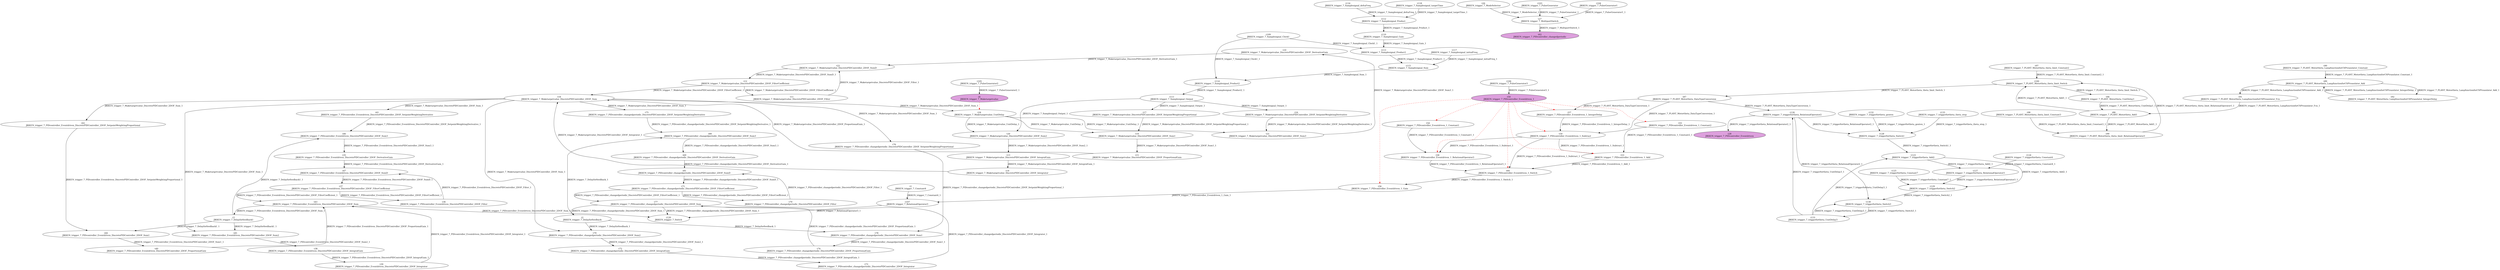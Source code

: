 digraph testout {
	subgraph JIKKEN_trigger_7_Maketargetvalue {
		graph [label=JIKKEN_trigger_7_Maketargetvalue];
		subgraph JIKKEN_trigger_7_Maketargetvalue_DiscretePIDController_2DOF {
			graph [label=JIKKEN_trigger_7_Maketargetvalue_DiscretePIDController_2DOF];
			t10			 [label="t10\nJIKKEN_trigger_7_Maketargetvalue_DiscretePIDController_2DOF_DerivativeGain"];
			t11			 [label="t11\nJIKKEN_trigger_7_Maketargetvalue_DiscretePIDController_2DOF_Filter"];
			t12			 [label="t12\nJIKKEN_trigger_7_Maketargetvalue_DiscretePIDController_2DOF_FilterCoefficient"];
			t13			 [label="t13\nJIKKEN_trigger_7_Maketargetvalue_DiscretePIDController_2DOF_IntegralGain"];
			t14			 [label="t14\nJIKKEN_trigger_7_Maketargetvalue_DiscretePIDController_2DOF_Integrator"];
			t15			 [label="t15\nJIKKEN_trigger_7_Maketargetvalue_DiscretePIDController_2DOF_ProportionalGain"];
			t16			 [label="t16\nJIKKEN_trigger_7_Maketargetvalue_DiscretePIDController_2DOF_SetpointWeightingDerivative"];
			t17			 [label="t17\nJIKKEN_trigger_7_Maketargetvalue_DiscretePIDController_2DOF_SetpointWeightingProportional"];
			t18			 [label="t18\nJIKKEN_trigger_7_Maketargetvalue_DiscretePIDController_2DOF_Sum"];
			t19			 [label="t19\nJIKKEN_trigger_7_Maketargetvalue_DiscretePIDController_2DOF_Sum1"];
			t20			 [label="t20\nJIKKEN_trigger_7_Maketargetvalue_DiscretePIDController_2DOF_Sum2"];
			t21			 [label="t21\nJIKKEN_trigger_7_Maketargetvalue_DiscretePIDController_2DOF_Sum3"];
			t22			 [label="t22\nJIKKEN_trigger_7_Maketargetvalue_DiscretePIDController_2DOF_SumD"];
		}
		t24		 [label="t24\nJIKKEN_trigger_7_Maketargetvalue_UnitDelay"];
		t4		 [fillcolor=plum,
			label="t4\nJIKKEN_trigger_7_Maketargetvalue",
			style=filled];
	}
	subgraph JIKKEN_trigger_7_Samplesignal {
		graph [label=JIKKEN_trigger_7_Samplesignal];
		t109		 [label="t109\nJIKKEN_trigger_7_Samplesignal_Clock1"];
		t110		 [label="t110\nJIKKEN_trigger_7_Samplesignal_Gain"];
		t111		 [label="t111\nJIKKEN_trigger_7_Samplesignal_Output"];
		t112		 [label="t112\nJIKKEN_trigger_7_Samplesignal_Product"];
		t113		 [label="t113\nJIKKEN_trigger_7_Samplesignal_Product1"];
		t114		 [label="t114\nJIKKEN_trigger_7_Samplesignal_Product2"];
		t115		 [label="t115\nJIKKEN_trigger_7_Samplesignal_Sum"];
		t116		 [label="t116\nJIKKEN_trigger_7_Samplesignal_deltaFreq"];
		t117		 [label="t117\nJIKKEN_trigger_7_Samplesignal_initialFreq"];
		t118		 [label="t118\nJIKKEN_trigger_7_Samplesignal_targetTime"];
	}
	subgraph JIKKEN_trigger_7_triggerfortheta {
		graph [label=JIKKEN_trigger_7_triggerfortheta];
		t123		 [label="t123\nJIKKEN_trigger_7_triggerfortheta_Add2"];
		t124		 [label="t124\nJIKKEN_trigger_7_triggerfortheta_Constant4"];
		t125		 [label="t125\nJIKKEN_trigger_7_triggerfortheta_Constant7"];
		t126		 [label="t126\nJIKKEN_trigger_7_triggerfortheta_RelationalOperator2"];
		t127		 [label="t127\nJIKKEN_trigger_7_triggerfortheta_RelationalOperator3"];
		t128		 [label="t128\nJIKKEN_trigger_7_triggerfortheta_Switch1"];
		t129		 [label="t129\nJIKKEN_trigger_7_triggerfortheta_Switch2"];
		t130		 [label="t130\nJIKKEN_trigger_7_triggerfortheta_Switch3"];
		t131		 [label="t131\nJIKKEN_trigger_7_triggerfortheta_UnitDelay3"];
		t132		 [label="t132\nJIKKEN_trigger_7_triggerfortheta_genten"];
		t133		 [label="t133\nJIKKEN_trigger_7_triggerfortheta_theta_step"];
	}
	subgraph JIKKEN_trigger_7_PIDcontroller_Eventdriven {
		graph [label=JIKKEN_trigger_7_PIDcontroller_Eventdriven];
		subgraph JIKKEN_trigger_7_PIDcontroller_Eventdriven_DiscretePIDController_2DOF {
			graph [label=JIKKEN_trigger_7_PIDcontroller_Eventdriven_DiscretePIDController_2DOF];
			t35			 [label="t35\nJIKKEN_trigger_7_PIDcontroller_Eventdriven_DiscretePIDController_2DOF_DerivativeGain"];
			t36			 [label="t36\nJIKKEN_trigger_7_PIDcontroller_Eventdriven_DiscretePIDController_2DOF_Filter"];
			t37			 [label="t37\nJIKKEN_trigger_7_PIDcontroller_Eventdriven_DiscretePIDController_2DOF_FilterCoefficient"];
			t38			 [label="t38\nJIKKEN_trigger_7_PIDcontroller_Eventdriven_DiscretePIDController_2DOF_IntegralGain"];
			t39			 [label="t39\nJIKKEN_trigger_7_PIDcontroller_Eventdriven_DiscretePIDController_2DOF_Integrator"];
			t40			 [label="t40\nJIKKEN_trigger_7_PIDcontroller_Eventdriven_DiscretePIDController_2DOF_ProportionalGain"];
			t41			 [label="t41\nJIKKEN_trigger_7_PIDcontroller_Eventdriven_DiscretePIDController_2DOF_SetpointWeightingDerivative"];
			t42			 [label="t42\nJIKKEN_trigger_7_PIDcontroller_Eventdriven_DiscretePIDController_2DOF_SetpointWeightingProportional"];
			t43			 [label="t43\nJIKKEN_trigger_7_PIDcontroller_Eventdriven_DiscretePIDController_2DOF_Sum"];
			t44			 [label="t44\nJIKKEN_trigger_7_PIDcontroller_Eventdriven_DiscretePIDController_2DOF_Sum1"];
			t45			 [label="t45\nJIKKEN_trigger_7_PIDcontroller_Eventdriven_DiscretePIDController_2DOF_Sum2"];
			t46			 [label="t46\nJIKKEN_trigger_7_PIDcontroller_Eventdriven_DiscretePIDController_2DOF_Sum3"];
			t47			 [label="t47\nJIKKEN_trigger_7_PIDcontroller_Eventdriven_DiscretePIDController_2DOF_SumD"];
		}
		t28		 [fillcolor=plum,
			label="t28\nJIKKEN_trigger_7_PIDcontroller_Eventdriven",
			style=filled];
	}
	subgraph JIKKEN_trigger_7_PIDcontroller_Eventdriven_1 {
		graph [label=JIKKEN_trigger_7_PIDcontroller_Eventdriven_1];
		t53		 [label="t53\nJIKKEN_trigger_7_PIDcontroller_Eventdriven_1_Add"];
		t54		 [label="t54\nJIKKEN_trigger_7_PIDcontroller_Eventdriven_1_Constant1"];
		t55		 [label="t55\nJIKKEN_trigger_7_PIDcontroller_Eventdriven_1_Constant2"];
		t56		 [label="t56\nJIKKEN_trigger_7_PIDcontroller_Eventdriven_1_Gain"];
		t57		 [label="t57\nJIKKEN_trigger_7_PIDcontroller_Eventdriven_1_IntegerDelay"];
		t58		 [label="t58\nJIKKEN_trigger_7_PIDcontroller_Eventdriven_1_RelationalOperator3"];
		t59		 [label="t59\nJIKKEN_trigger_7_PIDcontroller_Eventdriven_1_Subtract"];
		t60		 [label="t60\nJIKKEN_trigger_7_PIDcontroller_Eventdriven_1_Switch"];
		t50		 [fillcolor=plum,
			label="t50\nJIKKEN_trigger_7_PIDcontroller_Eventdriven_1",
			style=filled];
	}
	subgraph JIKKEN_trigger_7_PIDcontroller_changedperiodic {
		graph [label=JIKKEN_trigger_7_PIDcontroller_changedperiodic];
		subgraph JIKKEN_trigger_7_PIDcontroller_changedperiodic_DiscretePIDController_2DOF {
			graph [label=JIKKEN_trigger_7_PIDcontroller_changedperiodic_DiscretePIDController_2DOF];
			t69			 [label="t69\nJIKKEN_trigger_7_PIDcontroller_changedperiodic_DiscretePIDController_2DOF_DerivativeGain"];
			t70			 [label="t70\nJIKKEN_trigger_7_PIDcontroller_changedperiodic_DiscretePIDController_2DOF_Filter"];
			t71			 [label="t71\nJIKKEN_trigger_7_PIDcontroller_changedperiodic_DiscretePIDController_2DOF_FilterCoefficient"];
			t72			 [label="t72\nJIKKEN_trigger_7_PIDcontroller_changedperiodic_DiscretePIDController_2DOF_IntegralGain"];
			t73			 [label="t73\nJIKKEN_trigger_7_PIDcontroller_changedperiodic_DiscretePIDController_2DOF_Integrator"];
			t74			 [label="t74\nJIKKEN_trigger_7_PIDcontroller_changedperiodic_DiscretePIDController_2DOF_ProportionalGain"];
			t75			 [label="t75\nJIKKEN_trigger_7_PIDcontroller_changedperiodic_DiscretePIDController_2DOF_SetpointWeightingDerivative"];
			t76			 [label="t76\nJIKKEN_trigger_7_PIDcontroller_changedperiodic_DiscretePIDController_2DOF_SetpointWeightingProportional"];
			t77			 [label="t77\nJIKKEN_trigger_7_PIDcontroller_changedperiodic_DiscretePIDController_2DOF_Sum"];
			t78			 [label="t78\nJIKKEN_trigger_7_PIDcontroller_changedperiodic_DiscretePIDController_2DOF_Sum1"];
			t79			 [label="t79\nJIKKEN_trigger_7_PIDcontroller_changedperiodic_DiscretePIDController_2DOF_Sum2"];
			t80			 [label="t80\nJIKKEN_trigger_7_PIDcontroller_changedperiodic_DiscretePIDController_2DOF_Sum3"];
			t81			 [label="t81\nJIKKEN_trigger_7_PIDcontroller_changedperiodic_DiscretePIDController_2DOF_SumD"];
		}
		t62		 [fillcolor=plum,
			label="t62\nJIKKEN_trigger_7_PIDcontroller_changedperiodic",
			style=filled];
	}
	subgraph JIKKEN_trigger_7_PLANT_Motortheta {
		graph [label=JIKKEN_trigger_7_PLANT_Motortheta];
		subgraph JIKKEN_trigger_7_PLANT_Motortheta_LampfunctionforCSPtranslator {
			graph [label=JIKKEN_trigger_7_PLANT_Motortheta_LampfunctionforCSPtranslator];
			t89			 [label="t89\nJIKKEN_trigger_7_PLANT_Motortheta_LampfunctionforCSPtranslator_Add"];
			t90			 [label="t90\nJIKKEN_trigger_7_PLANT_Motortheta_LampfunctionforCSPtranslator_Constant"];
			t91			 [label="t91\nJIKKEN_trigger_7_PLANT_Motortheta_LampfunctionforCSPtranslator_Fcn"];
			t92			 [label="t92\nJIKKEN_trigger_7_PLANT_Motortheta_LampfunctionforCSPtranslator_IntegerDelay"];
		}
		subgraph JIKKEN_trigger_7_PLANT_Motortheta_theta_limit {
			graph [label=JIKKEN_trigger_7_PLANT_Motortheta_theta_limit];
			t97			 [label="t97\nJIKKEN_trigger_7_PLANT_Motortheta_theta_limit_Constant2"];
			t98			 [label="t98\nJIKKEN_trigger_7_PLANT_Motortheta_theta_limit_Constant3"];
			t99			 [label="t99\nJIKKEN_trigger_7_PLANT_Motortheta_theta_limit_RelationalOperator1"];
			t100			 [label="t100\nJIKKEN_trigger_7_PLANT_Motortheta_theta_limit_Switch"];
		}
		t86		 [label="t86\nJIKKEN_trigger_7_PLANT_Motortheta_Add1"];
		t87		 [label="t87\nJIKKEN_trigger_7_PLANT_Motortheta_DataTypeConversion"];
		t94		 [label="t94\nJIKKEN_trigger_7_PLANT_Motortheta_UnitDelay1"];
	}
	t1	 [label="t1\nJIKKEN_trigger_7_Constant4"];
	t107	 [label="t107\nJIKKEN_trigger_7_RelationalOperator3"];
	t1 -> t107	 [label=JIKKEN_trigger_7_Constant4_1];
	t2	 [label="t2\nJIKKEN_trigger_7_Delayforfeedback"];
	t2 -> t78	 [label=JIKKEN_trigger_7_Delayforfeedback_1];
	t2 -> t79	 [label=JIKKEN_trigger_7_Delayforfeedback_1];
	t2 -> t80	 [label=JIKKEN_trigger_7_Delayforfeedback_1];
	t3	 [label="t3\nJIKKEN_trigger_7_Delayforfeedback1"];
	t3 -> t45	 [label=JIKKEN_trigger_7_Delayforfeedback1_1];
	t3 -> t44	 [label=JIKKEN_trigger_7_Delayforfeedback1_1];
	t3 -> t46	 [label=JIKKEN_trigger_7_Delayforfeedback1_1];
	t10 -> t22	 [label=JIKKEN_trigger_7_Maketargetvalue_DiscretePIDController_2DOF_DerivativeGain_1];
	t11 -> t22	 [label=JIKKEN_trigger_7_Maketargetvalue_DiscretePIDController_2DOF_Filter_1];
	t12 -> t18	 [label=JIKKEN_trigger_7_Maketargetvalue_DiscretePIDController_2DOF_FilterCoefficient_1];
	t12 -> t11	 [label=JIKKEN_trigger_7_Maketargetvalue_DiscretePIDController_2DOF_FilterCoefficient_1];
	t13 -> t14	 [label=JIKKEN_trigger_7_Maketargetvalue_DiscretePIDController_2DOF_IntegralGain_1];
	t14 -> t18	 [label=JIKKEN_trigger_7_Maketargetvalue_DiscretePIDController_2DOF_Integrator_1];
	t15 -> t18	 [label=JIKKEN_trigger_7_Maketargetvalue_DiscretePIDController_2DOF_ProportionalGain_1];
	t16 -> t21	 [label=JIKKEN_trigger_7_Maketargetvalue_DiscretePIDController_2DOF_SetpointWeightingDerivative_1];
	t17 -> t19	 [label=JIKKEN_trigger_7_Maketargetvalue_DiscretePIDController_2DOF_SetpointWeightingProportional_1];
	t18 -> t45	 [label=JIKKEN_trigger_7_Maketargetvalue_DiscretePIDController_2DOF_Sum_1];
	t18 -> t41	 [label=JIKKEN_trigger_7_Maketargetvalue_DiscretePIDController_2DOF_Sum_1];
	t18 -> t24	 [label=JIKKEN_trigger_7_Maketargetvalue_DiscretePIDController_2DOF_Sum_1];
	t18 -> t42	 [label=JIKKEN_trigger_7_Maketargetvalue_DiscretePIDController_2DOF_Sum_1];
	t18 -> t76	 [label=JIKKEN_trigger_7_Maketargetvalue_DiscretePIDController_2DOF_Sum_1];
	t18 -> t79	 [label=JIKKEN_trigger_7_Maketargetvalue_DiscretePIDController_2DOF_Sum_1];
	t18 -> t75	 [label=JIKKEN_trigger_7_Maketargetvalue_DiscretePIDController_2DOF_Sum_1];
	t19 -> t15	 [label=JIKKEN_trigger_7_Maketargetvalue_DiscretePIDController_2DOF_Sum1_1];
	t20 -> t13	 [label=JIKKEN_trigger_7_Maketargetvalue_DiscretePIDController_2DOF_Sum2_1];
	t21 -> t10	 [label=JIKKEN_trigger_7_Maketargetvalue_DiscretePIDController_2DOF_Sum3_1];
	t22 -> t12	 [label=JIKKEN_trigger_7_Maketargetvalue_DiscretePIDController_2DOF_SumD_1];
	t24 -> t19	 [label=JIKKEN_trigger_7_Maketargetvalue_UnitDelay_1];
	t24 -> t21	 [label=JIKKEN_trigger_7_Maketargetvalue_UnitDelay_1];
	t24 -> t20	 [label=JIKKEN_trigger_7_Maketargetvalue_UnitDelay_1];
	t4 -> t24	 [color=red,
		style=dashed];
	t26	 [label="t26\nJIKKEN_trigger_7_ModeSelector"];
	t27	 [label="t27\nJIKKEN_trigger_7_MultiportSwitch"];
	t26 -> t27	 [label=JIKKEN_trigger_7_ModeSelector_1];
	t27 -> t62	 [label=JIKKEN_trigger_7_MultiportSwitch_1];
	t35 -> t47	 [label=JIKKEN_trigger_7_PIDcontroller_Eventdriven_DiscretePIDController_2DOF_DerivativeGain_1];
	t36 -> t47	 [label=JIKKEN_trigger_7_PIDcontroller_Eventdriven_DiscretePIDController_2DOF_Filter_1];
	t37 -> t36	 [label=JIKKEN_trigger_7_PIDcontroller_Eventdriven_DiscretePIDController_2DOF_FilterCoefficient_1];
	t37 -> t43	 [label=JIKKEN_trigger_7_PIDcontroller_Eventdriven_DiscretePIDController_2DOF_FilterCoefficient_1];
	t38 -> t39	 [label=JIKKEN_trigger_7_PIDcontroller_Eventdriven_DiscretePIDController_2DOF_IntegralGain_1];
	t39 -> t43	 [label=JIKKEN_trigger_7_PIDcontroller_Eventdriven_DiscretePIDController_2DOF_Integrator_1];
	t40 -> t43	 [label=JIKKEN_trigger_7_PIDcontroller_Eventdriven_DiscretePIDController_2DOF_ProportionalGain_1];
	t41 -> t46	 [label=JIKKEN_trigger_7_PIDcontroller_Eventdriven_DiscretePIDController_2DOF_SetpointWeightingDerivative_1];
	t42 -> t44	 [label=JIKKEN_trigger_7_PIDcontroller_Eventdriven_DiscretePIDController_2DOF_SetpointWeightingProportional_1];
	t43 -> t3	 [label=JIKKEN_trigger_7_PIDcontroller_Eventdriven_DiscretePIDController_2DOF_Sum_1];
	t120	 [label="t120\nJIKKEN_trigger_7_Switch"];
	t43 -> t120	 [label=JIKKEN_trigger_7_PIDcontroller_Eventdriven_DiscretePIDController_2DOF_Sum_1];
	t44 -> t40	 [label=JIKKEN_trigger_7_PIDcontroller_Eventdriven_DiscretePIDController_2DOF_Sum1_1];
	t45 -> t38	 [label=JIKKEN_trigger_7_PIDcontroller_Eventdriven_DiscretePIDController_2DOF_Sum2_1];
	t46 -> t35	 [label=JIKKEN_trigger_7_PIDcontroller_Eventdriven_DiscretePIDController_2DOF_Sum3_1];
	t47 -> t37	 [label=JIKKEN_trigger_7_PIDcontroller_Eventdriven_DiscretePIDController_2DOF_SumD_1];
	t53 -> t60	 [label=JIKKEN_trigger_7_PIDcontroller_Eventdriven_1_Add_1];
	t54 -> t58	 [label=JIKKEN_trigger_7_PIDcontroller_Eventdriven_1_Constant1_1];
	t55 -> t53	 [label=JIKKEN_trigger_7_PIDcontroller_Eventdriven_1_Constant2_1];
	t56 -> t107	 [label=JIKKEN_trigger_7_PIDcontroller_Eventdriven_1_Gain_1];
	t57 -> t59	 [label=JIKKEN_trigger_7_PIDcontroller_Eventdriven_1_IntegerDelay_1];
	t58 -> t60	 [label=JIKKEN_trigger_7_PIDcontroller_Eventdriven_1_RelationalOperator3_1];
	t59 -> t60	 [label=JIKKEN_trigger_7_PIDcontroller_Eventdriven_1_Subtract_1];
	t59 -> t58	 [label=JIKKEN_trigger_7_PIDcontroller_Eventdriven_1_Subtract_1];
	t59 -> t53	 [label=JIKKEN_trigger_7_PIDcontroller_Eventdriven_1_Subtract_1];
	t60 -> t56	 [label=JIKKEN_trigger_7_PIDcontroller_Eventdriven_1_Switch_1];
	t50 -> t56	 [color=red,
		style=dashed];
	t50 -> t60	 [color=red,
		style=dashed];
	t50 -> t55	 [color=red,
		style=dashed];
	t50 -> t54	 [color=red,
		style=dashed];
	t50 -> t58	 [color=red,
		style=dashed];
	t50 -> t57	 [color=red,
		style=dashed];
	t50 -> t53	 [color=red,
		style=dashed];
	t50 -> t59	 [color=red,
		style=dashed];
	t69 -> t81	 [label=JIKKEN_trigger_7_PIDcontroller_changedperiodic_DiscretePIDController_2DOF_DerivativeGain_1];
	t70 -> t81	 [label=JIKKEN_trigger_7_PIDcontroller_changedperiodic_DiscretePIDController_2DOF_Filter_1];
	t71 -> t70	 [label=JIKKEN_trigger_7_PIDcontroller_changedperiodic_DiscretePIDController_2DOF_FilterCoefficient_1];
	t71 -> t77	 [label=JIKKEN_trigger_7_PIDcontroller_changedperiodic_DiscretePIDController_2DOF_FilterCoefficient_1];
	t72 -> t73	 [label=JIKKEN_trigger_7_PIDcontroller_changedperiodic_DiscretePIDController_2DOF_IntegralGain_1];
	t73 -> t77	 [label=JIKKEN_trigger_7_PIDcontroller_changedperiodic_DiscretePIDController_2DOF_Integrator_1];
	t74 -> t77	 [label=JIKKEN_trigger_7_PIDcontroller_changedperiodic_DiscretePIDController_2DOF_ProportionalGain_1];
	t75 -> t80	 [label=JIKKEN_trigger_7_PIDcontroller_changedperiodic_DiscretePIDController_2DOF_SetpointWeightingDerivative_1];
	t76 -> t78	 [label=JIKKEN_trigger_7_PIDcontroller_changedperiodic_DiscretePIDController_2DOF_SetpointWeightingProportional_1];
	t77 -> t2	 [label=JIKKEN_trigger_7_PIDcontroller_changedperiodic_DiscretePIDController_2DOF_Sum_1];
	t77 -> t120	 [label=JIKKEN_trigger_7_PIDcontroller_changedperiodic_DiscretePIDController_2DOF_Sum_1];
	t78 -> t74	 [label=JIKKEN_trigger_7_PIDcontroller_changedperiodic_DiscretePIDController_2DOF_Sum1_1];
	t79 -> t72	 [label=JIKKEN_trigger_7_PIDcontroller_changedperiodic_DiscretePIDController_2DOF_Sum2_1];
	t80 -> t69	 [label=JIKKEN_trigger_7_PIDcontroller_changedperiodic_DiscretePIDController_2DOF_Sum3_1];
	t81 -> t71	 [label=JIKKEN_trigger_7_PIDcontroller_changedperiodic_DiscretePIDController_2DOF_SumD_1];
	t86 -> t99	 [label=JIKKEN_trigger_7_PLANT_Motortheta_Add1_1];
	t86 -> t100	 [label=JIKKEN_trigger_7_PLANT_Motortheta_Add1_1];
	t87 -> t57	 [label=JIKKEN_trigger_7_PLANT_Motortheta_DataTypeConversion_1];
	t87 -> t59	 [label=JIKKEN_trigger_7_PLANT_Motortheta_DataTypeConversion_1];
	t87 -> t126	 [label=JIKKEN_trigger_7_PLANT_Motortheta_DataTypeConversion_1];
	t89 -> t91	 [label=JIKKEN_trigger_7_PLANT_Motortheta_LampfunctionforCSPtranslator_Add_1];
	t89 -> t92	 [label=JIKKEN_trigger_7_PLANT_Motortheta_LampfunctionforCSPtranslator_Add_1];
	t90 -> t89	 [label=JIKKEN_trigger_7_PLANT_Motortheta_LampfunctionforCSPtranslator_Constant_1];
	t91 -> t86	 [label=JIKKEN_trigger_7_PLANT_Motortheta_LampfunctionforCSPtranslator_Fcn_1];
	t92 -> t89	 [label=JIKKEN_trigger_7_PLANT_Motortheta_LampfunctionforCSPtranslator_IntegerDelay_1];
	t94 -> t86	 [label=JIKKEN_trigger_7_PLANT_Motortheta_UnitDelay1_1];
	t97 -> t100	 [label=JIKKEN_trigger_7_PLANT_Motortheta_theta_limit_Constant2_1];
	t98 -> t99	 [label=JIKKEN_trigger_7_PLANT_Motortheta_theta_limit_Constant3_1];
	t99 -> t100	 [label=JIKKEN_trigger_7_PLANT_Motortheta_theta_limit_RelationalOperator1_1];
	t100 -> t87	 [label=JIKKEN_trigger_7_PLANT_Motortheta_theta_limit_Switch_1];
	t100 -> t94	 [label=JIKKEN_trigger_7_PLANT_Motortheta_theta_limit_Switch_1];
	t103	 [label="t103\nJIKKEN_trigger_7_PulseGenerator"];
	t103 -> t27	 [label=JIKKEN_trigger_7_PulseGenerator_1];
	t104	 [label="t104\nJIKKEN_trigger_7_PulseGenerator1"];
	t104 -> t27	 [label=JIKKEN_trigger_7_PulseGenerator1_1];
	t105	 [label="t105\nJIKKEN_trigger_7_PulseGenerator2"];
	t105 -> t4	 [label=JIKKEN_trigger_7_PulseGenerator2_1];
	t106	 [label="t106\nJIKKEN_trigger_7_PulseGenerator3"];
	t106 -> t50	 [label=JIKKEN_trigger_7_PulseGenerator3_1];
	t107 -> t120	 [label=JIKKEN_trigger_7_RelationalOperator3_1];
	t109 -> t114	 [label=JIKKEN_trigger_7_Samplesignal_Clock1_1];
	t109 -> t113	 [label=JIKKEN_trigger_7_Samplesignal_Clock1_1];
	t110 -> t113	 [label=JIKKEN_trigger_7_Samplesignal_Gain_1];
	t111 -> t20	 [label=JIKKEN_trigger_7_Samplesignal_Output_1];
	t111 -> t17	 [label=JIKKEN_trigger_7_Samplesignal_Output_1];
	t111 -> t16	 [label=JIKKEN_trigger_7_Samplesignal_Output_1];
	t112 -> t110	 [label=JIKKEN_trigger_7_Samplesignal_Product_1];
	t113 -> t115	 [label=JIKKEN_trigger_7_Samplesignal_Product1_1];
	t114 -> t111	 [label=JIKKEN_trigger_7_Samplesignal_Product2_1];
	t115 -> t114	 [label=JIKKEN_trigger_7_Samplesignal_Sum_1];
	t116 -> t112	 [label=JIKKEN_trigger_7_Samplesignal_deltaFreq_1];
	t117 -> t115	 [label=JIKKEN_trigger_7_Samplesignal_initialFreq_1];
	t118 -> t112	 [label=JIKKEN_trigger_7_Samplesignal_targetTime_1];
	t123 -> t127	 [label=JIKKEN_trigger_7_triggerfortheta_Add2_1];
	t123 -> t129	 [label=JIKKEN_trigger_7_triggerfortheta_Add2_1];
	t124 -> t127	 [label=JIKKEN_trigger_7_triggerfortheta_Constant4_1];
	t125 -> t129	 [label=JIKKEN_trigger_7_triggerfortheta_Constant7_1];
	t126 -> t28	 [label=JIKKEN_trigger_7_triggerfortheta_RelationalOperator2_1];
	t126 -> t128	 [label=JIKKEN_trigger_7_triggerfortheta_RelationalOperator2_1];
	t126 -> t130	 [label=JIKKEN_trigger_7_triggerfortheta_RelationalOperator2_1];
	t127 -> t129	 [label=JIKKEN_trigger_7_triggerfortheta_RelationalOperator3_1];
	t128 -> t123	 [label=JIKKEN_trigger_7_triggerfortheta_Switch1_1];
	t129 -> t130	 [label=JIKKEN_trigger_7_triggerfortheta_Switch2_1];
	t130 -> t131	 [label=JIKKEN_trigger_7_triggerfortheta_Switch3_1];
	t131 -> t123	 [label=JIKKEN_trigger_7_triggerfortheta_UnitDelay3_1];
	t131 -> t126	 [label=JIKKEN_trigger_7_triggerfortheta_UnitDelay3_1];
	t131 -> t130	 [label=JIKKEN_trigger_7_triggerfortheta_UnitDelay3_1];
	t132 -> t128	 [label=JIKKEN_trigger_7_triggerfortheta_genten_1];
	t133 -> t128	 [label=JIKKEN_trigger_7_triggerfortheta_theta_step_1];
}
